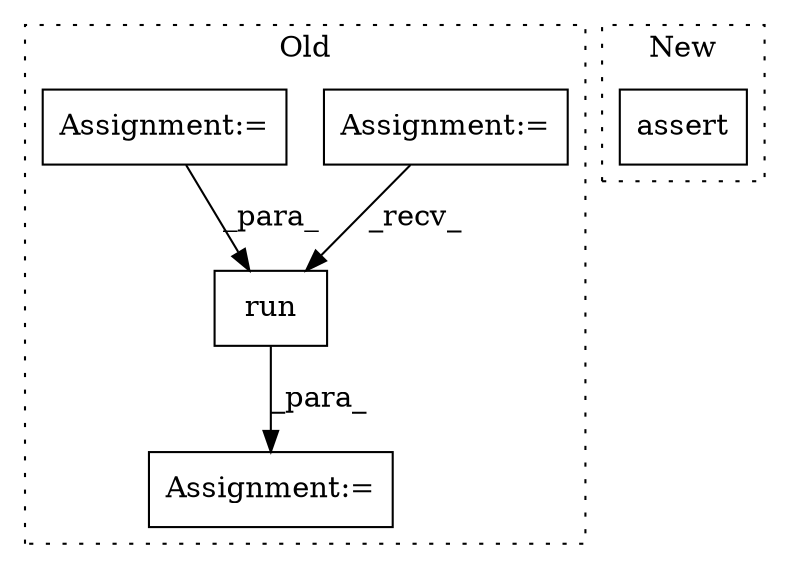digraph G {
subgraph cluster0 {
1 [label="run" a="32" s="1700,1720" l="4,1" shape="box"];
3 [label="Assignment:=" a="7" s="1729,1847" l="74,2" shape="box"];
4 [label="Assignment:=" a="7" s="1675" l="4" shape="box"];
5 [label="Assignment:=" a="7" s="1330" l="7" shape="box"];
label = "Old";
style="dotted";
}
subgraph cluster1 {
2 [label="assert" a="6" s="2002" l="7" shape="box"];
label = "New";
style="dotted";
}
1 -> 3 [label="_para_"];
4 -> 1 [label="_recv_"];
5 -> 1 [label="_para_"];
}